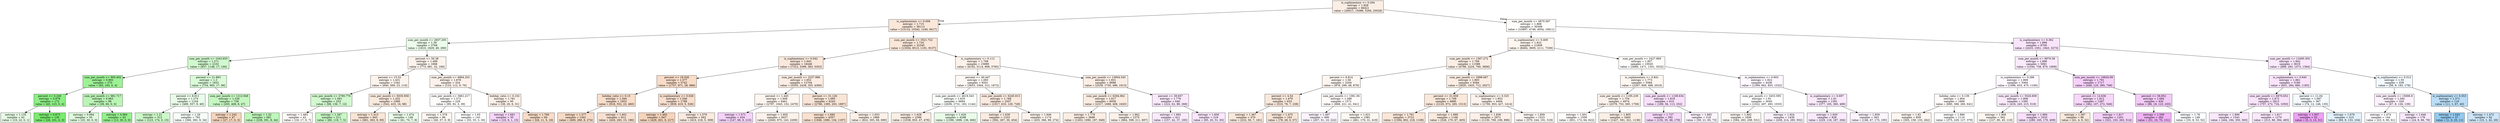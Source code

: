 digraph Tree {
node [shape=box, style="filled", color="black"] ;
0 [label="is_suplimentary <= 0.204\nentropy = 1.828\nsamples = 66421\nvalue = [26011, 15088, 5294, 20028]", fillcolor="#e5813921"] ;
1 [label="is_suplimentary <= 0.008\nentropy = 1.715\nsamples = 36113\nvalue = [15114, 10342, 1240, 9417]", fillcolor="#e581392f"] ;
0 -> 1 [labeldistance=2.5, labelangle=45, headlabel="True"] ;
2 [label="sum_per_month <= 2607.205\nentropy = 1.39\nsamples = 3768\nvalue = [1610, 1829, 49, 280]", fillcolor="#47e5391a"] ;
1 -> 2 ;
3 [label="sum_per_month <= 1043.655\nentropy = 1.271\nsamples = 2102\nvalue = [837, 1148, 17, 100]", fillcolor="#47e5393f"] ;
2 -> 3 ;
4 [label="sum_per_month <= 905.402\nentropy = 0.993\nsamples = 270\nvalue = [83, 183, 0, 4]", fillcolor="#47e53988"] ;
3 -> 4 ;
5 [label="percent <= 5.249\nentropy = 0.978\nsamples = 172\nvalue = [45, 123, 0, 4]", fillcolor="#47e5399d"] ;
4 -> 5 ;
6 [label="entropy = 1.135\nsamples = 42\nvalue = [19, 22, 0, 1]", fillcolor="#47e53921"] ;
5 -> 6 ;
7 [label="entropy = 0.873\nsamples = 130\nvalue = [26, 101, 0, 3]", fillcolor="#47e539b8"] ;
5 -> 7 ;
8 [label="sum_per_month <= 981.717\nentropy = 0.963\nsamples = 98\nvalue = [38, 60, 0, 0]", fillcolor="#47e5395e"] ;
4 -> 8 ;
9 [label="entropy = 0.994\nsamples = 55\nvalue = [25, 30, 0, 0]", fillcolor="#47e5392a"] ;
8 -> 9 ;
10 [label="entropy = 0.884\nsamples = 43\nvalue = [13, 30, 0, 0]", fillcolor="#47e53991"] ;
8 -> 10 ;
11 [label="percent <= 21.883\nentropy = 1.3\nsamples = 1832\nvalue = [754, 965, 17, 96]", fillcolor="#47e53932"] ;
3 -> 11 ;
12 [label="percent <= 8.911\nentropy = 1.274\nsamples = 1104\nvalue = [489, 557, 9, 49]", fillcolor="#47e5391c"] ;
11 -> 12 ;
13 [label="entropy = 1.21\nsamples = 312\nvalue = [123, 174, 0, 15]", fillcolor="#47e53945"] ;
12 -> 13 ;
14 [label="entropy = 1.29\nsamples = 792\nvalue = [366, 383, 9, 34]", fillcolor="#47e5390a"] ;
12 -> 14 ;
15 [label="sum_per_month <= 1212.948\nentropy = 1.326\nsamples = 728\nvalue = [265, 408, 8, 47]", fillcolor="#47e5394f"] ;
11 -> 15 ;
16 [label="entropy = 1.243\nsamples = 47\nvalue = [27, 17, 0, 3]", fillcolor="#e5813955"] ;
15 -> 16 ;
17 [label="entropy = 1.32\nsamples = 681\nvalue = [238, 391, 8, 44]", fillcolor="#47e53958"] ;
15 -> 17 ;
18 [label="percent <= 50.38\nentropy = 1.498\nsamples = 1666\nvalue = [773, 681, 32, 180]", fillcolor="#e5813918"] ;
2 -> 18 ;
19 [label="percent <= 15.52\nentropy = 1.431\nsamples = 1342\nvalue = [640, 569, 23, 110]", fillcolor="#e5813917"] ;
18 -> 19 ;
20 [label="sum_per_month <= 2790.776\nentropy = 1.363\nsamples = 253\nvalue = [98, 136, 7, 12]", fillcolor="#47e5393f"] ;
19 -> 20 ;
21 [label="entropy = 1.483\nsamples = 42\nvalue = [18, 17, 0, 7]", fillcolor="#e581390a"] ;
20 -> 21 ;
22 [label="entropy = 1.287\nsamples = 211\nvalue = [80, 119, 7, 5]", fillcolor="#47e5394c"] ;
20 -> 22 ;
23 [label="sum_per_month <= 6035.958\nentropy = 1.432\nsamples = 1089\nvalue = [542, 433, 16, 98]", fillcolor="#e581392a"] ;
19 -> 23 ;
24 [label="entropy = 1.413\nsamples = 943\nvalue = [481, 363, 9, 90]", fillcolor="#e5813934"] ;
23 -> 24 ;
25 [label="entropy = 1.474\nsamples = 146\nvalue = [61, 70, 7, 8]", fillcolor="#47e5391b"] ;
23 -> 25 ;
26 [label="sum_per_month <= 6864.202\nentropy = 1.678\nsamples = 324\nvalue = [133, 112, 9, 70]", fillcolor="#e5813919"] ;
18 -> 26 ;
27 [label="sum_per_month <= 3661.217\nentropy = 1.572\nsamples = 229\nvalue = [95, 92, 3, 39]", fillcolor="#e5813906"] ;
26 -> 27 ;
28 [label="entropy = 1.378\nsamples = 86\nvalue = [40, 37, 0, 9]", fillcolor="#e5813910"] ;
27 -> 28 ;
29 [label="entropy = 1.65\nsamples = 143\nvalue = [55, 55, 3, 30]", fillcolor="#e5813900"] ;
27 -> 29 ;
30 [label="holiday_ratio <= 0.102\nentropy = 1.781\nsamples = 95\nvalue = [38, 20, 6, 31]", fillcolor="#e581391c"] ;
26 -> 30 ;
31 [label="entropy = 1.691\nsamples = 35\nvalue = [10, 9, 1, 15]", fillcolor="#d739e533"] ;
30 -> 31 ;
32 [label="entropy = 1.769\nsamples = 60\nvalue = [28, 11, 5, 16]", fillcolor="#e5813946"] ;
30 -> 32 ;
33 [label="sum_per_month <= 3521.722\nentropy = 1.724\nsamples = 32345\nvalue = [13504, 8513, 1191, 9137]", fillcolor="#e5813930"] ;
1 -> 33 ;
34 [label="is_suplimentary <= 0.042\nentropy = 1.643\nsamples = 16446\nvalue = [7312, 3399, 383, 5352]", fillcolor="#e581392d"] ;
33 -> 34 ;
35 [label="percent <= 19.526\nentropy = 1.577\nsamples = 3742\nvalue = [1757, 971, 28, 986]", fillcolor="#e5813947"] ;
34 -> 35 ;
36 [label="holiday_ratio <= 0.15\nentropy = 1.594\nsamples = 1953\nvalue = [918, 552, 23, 460]", fillcolor="#e5813943"] ;
35 -> 36 ;
37 [label="entropy = 1.577\nsamples = 1041\nvalue = [490, 269, 8, 274]", fillcolor="#e5813948"] ;
36 -> 37 ;
38 [label="entropy = 1.601\nsamples = 912\nvalue = [428, 283, 15, 186]", fillcolor="#e581393b"] ;
36 -> 38 ;
39 [label="is_suplimentary <= 0.026\nentropy = 1.546\nsamples = 1789\nvalue = [839, 419, 5, 526]", fillcolor="#e581393f"] ;
35 -> 39 ;
40 [label="entropy = 1.493\nsamples = 847\nvalue = [429, 201, 0, 217]", fillcolor="#e5813956"] ;
39 -> 40 ;
41 [label="entropy = 1.579\nsamples = 942\nvalue = [410, 218, 5, 309]", fillcolor="#e5813929"] ;
39 -> 41 ;
42 [label="sum_per_month <= 2257.886\nentropy = 1.652\nsamples = 12704\nvalue = [5555, 2428, 355, 4366]", fillcolor="#e5813924"] ;
34 -> 42 ;
43 [label="percent <= 1.445\nentropy = 1.606\nsamples = 6461\nvalue = [2787, 1043, 152, 2479]", fillcolor="#e5813914"] ;
42 -> 43 ;
44 [label="entropy = 1.571\nsamples = 434\nvalue = [147, 68, 9, 210]", fillcolor="#d739e538"] ;
43 -> 44 ;
45 [label="entropy = 1.605\nsamples = 6027\nvalue = [2640, 975, 143, 2269]", fillcolor="#e5813919"] ;
43 -> 45 ;
46 [label="percent <= 31.126\nentropy = 1.685\nsamples = 6243\nvalue = [2768, 1385, 203, 1887]", fillcolor="#e5813934"] ;
42 -> 46 ;
47 [label="entropy = 1.685\nsamples = 4357\nvalue = [1946, 1080, 134, 1197]", fillcolor="#e581393c"] ;
46 -> 47 ;
48 [label="entropy = 1.653\nsamples = 1886\nvalue = [822, 305, 69, 690]", fillcolor="#e581391c"] ;
46 -> 48 ;
49 [label="is_suplimentary <= 0.112\nentropy = 1.768\nsamples = 15899\nvalue = [6192, 5114, 808, 3785]", fillcolor="#e5813919"] ;
33 -> 49 ;
50 [label="percent <= 40.447\nentropy = 1.693\nsamples = 9201\nvalue = [3653, 3364, 312, 1872]", fillcolor="#e581390d"] ;
49 -> 50 ;
51 [label="sum_per_month <= 4619.343\nentropy = 1.635\nsamples = 6694\nvalue = [2636, 2731, 183, 1144]", fillcolor="#47e53906"] ;
50 -> 51 ;
52 [label="entropy = 1.628\nsamples = 2396\nvalue = [1038, 833, 47, 478]", fillcolor="#e5813921"] ;
51 -> 52 ;
53 [label="entropy = 1.626\nsamples = 4298\nvalue = [1598, 1898, 136, 666]", fillcolor="#47e5391c"] ;
51 -> 53 ;
54 [label="sum_per_month <= 6245.913\nentropy = 1.768\nsamples = 2507\nvalue = [1017, 633, 129, 728]", fillcolor="#e5813929"] ;
50 -> 54 ;
55 [label="entropy = 1.639\nsamples = 1333\nvalue = [582, 267, 30, 454]", fillcolor="#e5813925"] ;
54 -> 55 ;
56 [label="entropy = 1.846\nsamples = 1174\nvalue = [435, 366, 99, 274]", fillcolor="#e5813916"] ;
54 -> 56 ;
57 [label="sum_per_month <= 13604.545\nentropy = 1.831\nsamples = 6698\nvalue = [2539, 1750, 496, 1913]", fillcolor="#e5813921"] ;
49 -> 57 ;
58 [label="sum_per_month <= 6294.062\nentropy = 1.817\nsamples = 6058\nvalue = [2317, 1688, 408, 1645]", fillcolor="#e5813925"] ;
57 -> 58 ;
59 [label="entropy = 1.779\nsamples = 3688\nvalue = [1453, 1090, 197, 948]", fillcolor="#e5813924"] ;
58 -> 59 ;
60 [label="entropy = 1.862\nsamples = 2370\nvalue = [864, 598, 211, 697]", fillcolor="#e5813919"] ;
58 -> 60 ;
61 [label="percent <= 39.657\nentropy = 1.776\nsamples = 640\nvalue = [222, 62, 88, 268]", fillcolor="#d739e51c"] ;
57 -> 61 ;
62 [label="entropy = 1.692\nsamples = 421\nvalue = [157, 42, 37, 185]", fillcolor="#d739e51b"] ;
61 -> 62 ;
63 [label="entropy = 1.856\nsamples = 219\nvalue = [65, 20, 51, 83]", fillcolor="#d739e51e"] ;
61 -> 63 ;
64 [label="sum_per_month <= 4870.587\nentropy = 1.868\nsamples = 30308\nvalue = [10897, 4746, 4054, 10611]", fillcolor="#e5813904"] ;
0 -> 64 [labeldistance=2.5, labelangle=-45, headlabel="False"] ;
65 [label="is_suplimentary <= 0.409\nentropy = 1.822\nsamples = 21608\nvalue = [8464, 3695, 2111, 7338]", fillcolor="#e5813914"] ;
64 -> 65 ;
66 [label="sum_per_month <= 1567.272\nentropy = 1.769\nsamples = 11588\nvalue = [4798, 2224, 760, 3806]", fillcolor="#e5813921"] ;
65 -> 66 ;
67 [label="percent <= 6.814\nentropy = 1.56\nsamples = 2204\nvalue = [978, 299, 48, 879]", fillcolor="#e5813913"] ;
66 -> 67 ;
68 [label="percent <= 4.54\nentropy = 1.479\nsamples = 633\nvalue = [310, 78, 7, 238]", fillcolor="#e581392e"] ;
67 -> 68 ;
69 [label="entropy = 1.467\nsamples = 470\nvalue = [232, 50, 7, 181]", fillcolor="#e581392d"] ;
68 -> 69 ;
70 [label="entropy = 1.475\nsamples = 163\nvalue = [78, 28, 0, 57]", fillcolor="#e5813933"] ;
68 -> 70 ;
71 [label="sum_per_month <= 1061.56\nentropy = 1.588\nsamples = 1571\nvalue = [668, 221, 41, 641]", fillcolor="#e5813907"] ;
67 -> 71 ;
72 [label="entropy = 1.497\nsamples = 490\nvalue = [207, 51, 10, 222]", fillcolor="#d739e50e"] ;
71 -> 72 ;
73 [label="entropy = 1.621\nsamples = 1081\nvalue = [461, 170, 31, 419]", fillcolor="#e5813910"] ;
71 -> 73 ;
74 [label="sum_per_month <= 2998.667\nentropy = 1.803\nsamples = 9384\nvalue = [3820, 1925, 712, 2927]", fillcolor="#e5813923"] ;
66 -> 74 ;
75 [label="percent <= 31.659\nentropy = 1.749\nsamples = 4890\nvalue = [2120, 972, 285, 1513]", fillcolor="#e581392e"] ;
74 -> 75 ;
76 [label="entropy = 1.761\nsamples = 3722\nvalue = [1594, 802, 218, 1108]", fillcolor="#e581392f"] ;
75 -> 76 ;
77 [label="entropy = 1.689\nsamples = 1168\nvalue = [526, 170, 67, 405]", fillcolor="#e5813928"] ;
75 -> 77 ;
78 [label="is_suplimentary <= 0.325\nentropy = 1.853\nsamples = 4494\nvalue = [1700, 953, 427, 1414]", fillcolor="#e5813918"] ;
74 -> 78 ;
79 [label="entropy = 1.836\nsamples = 2971\nvalue = [1130, 709, 236, 896]", fillcolor="#e581391d"] ;
78 -> 79 ;
80 [label="entropy = 1.859\nsamples = 1523\nvalue = [570, 244, 191, 518]", fillcolor="#e581390d"] ;
78 -> 80 ;
81 [label="sum_per_month <= 2427.969\nentropy = 1.857\nsamples = 10020\nvalue = [3666, 1471, 1351, 3532]", fillcolor="#e5813905"] ;
65 -> 81 ;
82 [label="is_suplimentary <= 0.841\nentropy = 1.773\nsamples = 5584\nvalue = [2267, 809, 498, 2010]", fillcolor="#e5813912"] ;
81 -> 82 ;
83 [label="sum_per_month <= 1195.239\nentropy = 1.754\nsamples = 4974\nvalue = [2078, 753, 385, 1758]", fillcolor="#e5813919"] ;
82 -> 83 ;
84 [label="entropy = 1.601\nsamples = 1509\nvalue = [651, 172, 64, 622]", fillcolor="#e5813908"] ;
83 -> 84 ;
85 [label="entropy = 1.805\nsamples = 3465\nvalue = [1427, 581, 321, 1136]", fillcolor="#e5813920"] ;
83 -> 85 ;
86 [label="sum_per_month <= 1108.634\nentropy = 1.818\nsamples = 610\nvalue = [189, 56, 113, 252]", fillcolor="#d739e526"] ;
82 -> 86 ;
87 [label="entropy = 1.727\nsamples = 392\nvalue = [130, 35, 48, 179]", fillcolor="#d739e530"] ;
86 -> 87 ;
88 [label="entropy = 1.885\nsamples = 218\nvalue = [59, 21, 65, 73]", fillcolor="#d739e50d"] ;
86 -> 88 ;
89 [label="is_suplimentary <= 0.603\nentropy = 1.922\nsamples = 4436\nvalue = [1399, 662, 853, 1522]", fillcolor="#d739e50a"] ;
81 -> 89 ;
90 [label="sum_per_month <= 3453.595\nentropy = 1.91\nsamples = 3045\nvalue = [1022, 497, 493, 1033]", fillcolor="#d739e501"] ;
89 -> 90 ;
91 [label="entropy = 1.882\nsamples = 1606\nvalue = [584, 283, 208, 531]", fillcolor="#e581390d"] ;
90 -> 91 ;
92 [label="entropy = 1.924\nsamples = 1439\nvalue = [438, 214, 285, 502]", fillcolor="#d739e510"] ;
90 -> 92 ;
93 [label="is_suplimentary <= 0.697\nentropy = 1.91\nsamples = 1391\nvalue = [377, 165, 360, 489]", fillcolor="#d739e51c"] ;
89 -> 93 ;
94 [label="entropy = 1.929\nsamples = 828\nvalue = [229, 118, 187, 294]", fillcolor="#d739e51c"] ;
93 -> 94 ;
95 [label="entropy = 1.859\nsamples = 563\nvalue = [148, 47, 173, 195]", fillcolor="#d739e50e"] ;
93 -> 95 ;
96 [label="is_suplimentary <= 0.362\nentropy = 1.896\nsamples = 8700\nvalue = [2433, 1051, 1943, 3273]", fillcolor="#d739e522"] ;
64 -> 96 ;
97 [label="sum_per_month <= 8976.58\nentropy = 1.898\nsamples = 5081\nvalue = [1544, 758, 870, 1909]", fillcolor="#d739e51a"] ;
96 -> 97 ;
98 [label="is_suplimentary <= 0.286\nentropy = 1.909\nsamples = 3364\nvalue = [1096, 633, 475, 1160]", fillcolor="#d739e507"] ;
97 -> 98 ;
99 [label="holiday_ratio <= 0.139\nentropy = 1.904\nsamples = 1969\nvalue = [680, 388, 260, 641]", fillcolor="#e5813907"] ;
98 -> 99 ;
100 [label="entropy = 1.92\nsamples = 859\nvalue = [305, 159, 133, 262]", fillcolor="#e5813912"] ;
99 -> 100 ;
101 [label="entropy = 1.886\nsamples = 1110\nvalue = [375, 229, 127, 379]", fillcolor="#d739e501"] ;
99 -> 101 ;
102 [label="sum_per_month <= 5526.609\nentropy = 1.908\nsamples = 1395\nvalue = [416, 245, 215, 519]", fillcolor="#d739e51b"] ;
98 -> 102 ;
103 [label="entropy = 1.908\nsamples = 362\nvalue = [127, 80, 45, 110]", fillcolor="#e5813911"] ;
102 -> 103 ;
104 [label="entropy = 1.894\nsamples = 1033\nvalue = [289, 165, 170, 409]", fillcolor="#d739e529"] ;
102 -> 104 ;
105 [label="sum_per_month <= 16820.09\nentropy = 1.791\nsamples = 1717\nvalue = [448, 125, 395, 749]", fillcolor="#d739e53c"] ;
97 -> 105 ;
106 [label="percent <= 14.636\nentropy = 1.812\nsamples = 1287\nvalue = [362, 107, 272, 546]", fillcolor="#d739e533"] ;
105 -> 106 ;
107 [label="entropy = 1.587\nsamples = 86\nvalue = [41, 4, 9, 32]", fillcolor="#e581392b"] ;
106 -> 107 ;
108 [label="entropy = 1.817\nsamples = 1201\nvalue = [321, 103, 263, 514]", fillcolor="#d739e538"] ;
106 -> 108 ;
109 [label="percent <= 36.852\nentropy = 1.684\nsamples = 430\nvalue = [86, 18, 123, 203]", fillcolor="#d739e542"] ;
105 -> 109 ;
110 [label="entropy = 1.599\nsamples = 282\nvalue = [51, 10, 70, 151]", fillcolor="#d739e561"] ;
109 -> 110 ;
111 [label="entropy = 1.78\nsamples = 148\nvalue = [35, 8, 53, 52]", fillcolor="#399de503"] ;
109 -> 111 ;
112 [label="sum_per_month <= 12495.305\nentropy = 1.842\nsamples = 3619\nvalue = [889, 293, 1073, 1364]", fillcolor="#d739e51d"] ;
96 -> 112 ;
113 [label="is_suplimentary <= 0.645\nentropy = 1.861\nsamples = 3180\nvalue = [831, 284, 880, 1185]", fillcolor="#d739e522"] ;
112 -> 113 ;
114 [label="sum_per_month <= 6870.652\nentropy = 1.872\nsamples = 2813\nvalue = [757, 272, 734, 1050]", fillcolor="#d739e524"] ;
113 -> 114 ;
115 [label="entropy = 1.899\nsamples = 1543\nvalue = [444, 184, 350, 565]", fillcolor="#d739e51c"] ;
114 -> 115 ;
116 [label="entropy = 1.817\nsamples = 1270\nvalue = [313, 88, 384, 485]", fillcolor="#d739e51d"] ;
114 -> 116 ;
117 [label="percent <= 11.04\nentropy = 1.687\nsamples = 367\nvalue = [74, 12, 146, 135]", fillcolor="#399de50c"] ;
113 -> 117 ;
118 [label="entropy = 1.507\nsamples = 52\nvalue = [5, 3, 13, 31]", fillcolor="#d739e576"] ;
117 -> 118 ;
119 [label="entropy = 1.679\nsamples = 315\nvalue = [69, 9, 133, 104]", fillcolor="#399de523"] ;
117 -> 119 ;
120 [label="is_suplimentary <= 0.512\nentropy = 1.55\nsamples = 439\nvalue = [58, 9, 193, 179]", fillcolor="#399de50e"] ;
112 -> 120 ;
121 [label="sum_per_month <= 15696.9\nentropy = 1.592\nsamples = 320\nvalue = [47, 8, 126, 139]", fillcolor="#d739e511"] ;
120 -> 121 ;
122 [label="entropy = 1.474\nsamples = 144\nvalue = [23, 0, 60, 61]", fillcolor="#d739e503"] ;
121 -> 122 ;
123 [label="entropy = 1.646\nsamples = 176\nvalue = [24, 8, 66, 78]", fillcolor="#d739e51c"] ;
121 -> 123 ;
124 [label="is_suplimentary <= 0.553\nentropy = 1.371\nsamples = 119\nvalue = [11, 1, 67, 40]", fillcolor="#399de557"] ;
120 -> 124 ;
125 [label="entropy = 1.043\nsamples = 37\nvalue = [1, 0, 25, 11]", fillcolor="#399de589"] ;
124 -> 125 ;
126 [label="entropy = 1.472\nsamples = 82\nvalue = [10, 1, 42, 29]", fillcolor="#399de53f"] ;
124 -> 126 ;
}